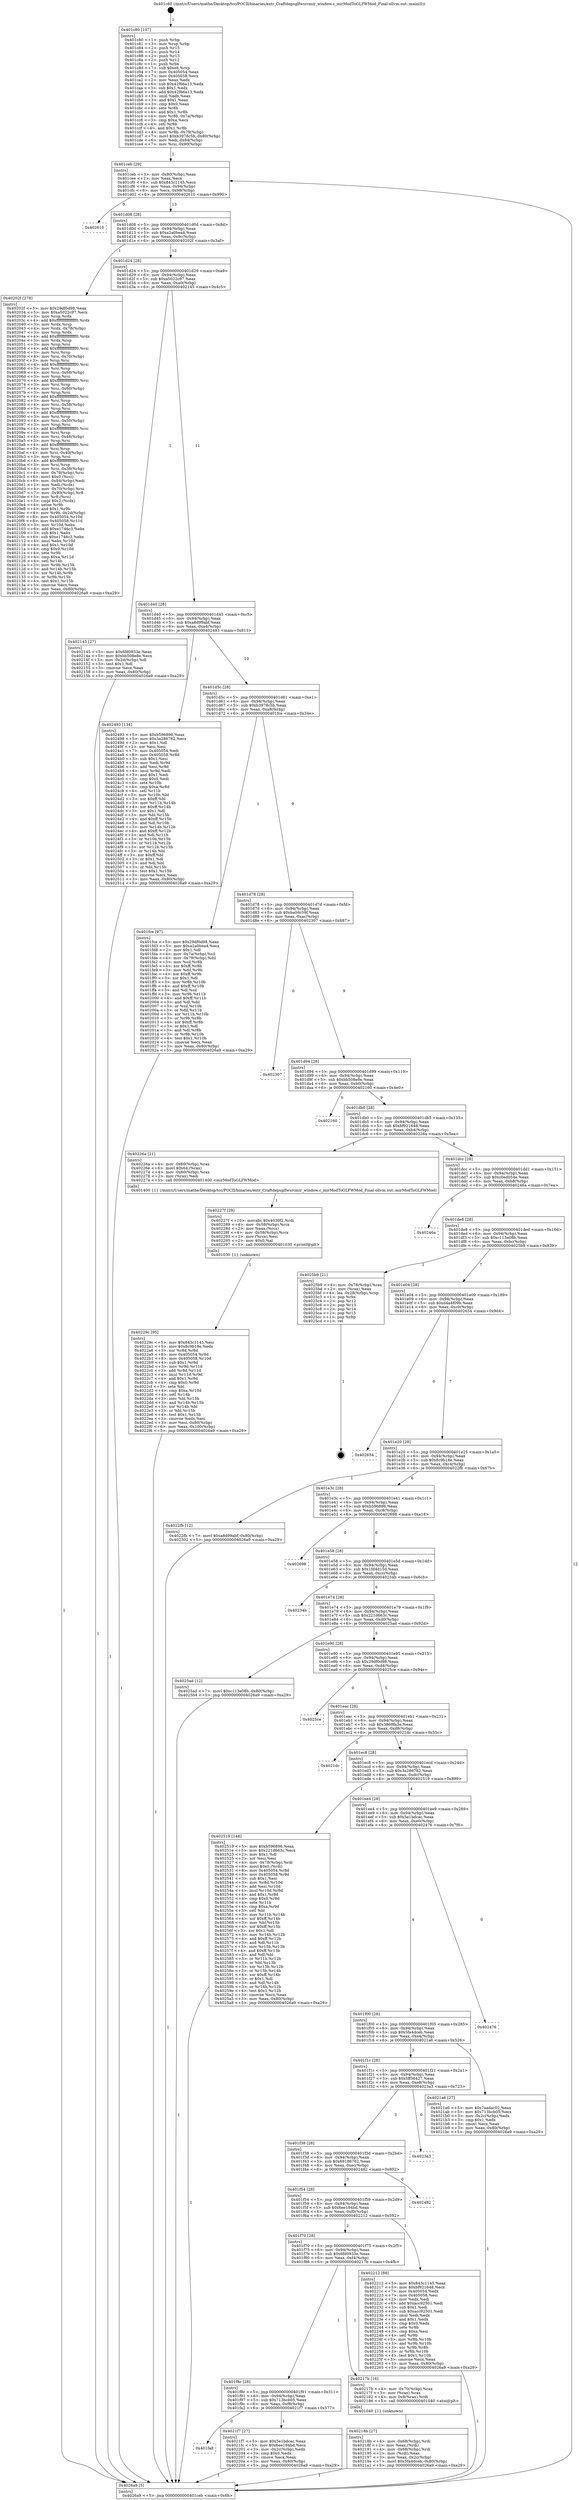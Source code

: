 digraph "0x401c80" {
  label = "0x401c80 (/mnt/c/Users/mathe/Desktop/tcc/POCII/binaries/extr_Craftdepsglfwsrcmir_window.c_mirModToGLFWMod_Final-ollvm.out::main(0))"
  labelloc = "t"
  node[shape=record]

  Entry [label="",width=0.3,height=0.3,shape=circle,fillcolor=black,style=filled]
  "0x401ceb" [label="{
     0x401ceb [29]\l
     | [instrs]\l
     &nbsp;&nbsp;0x401ceb \<+3\>: mov -0x80(%rbp),%eax\l
     &nbsp;&nbsp;0x401cee \<+2\>: mov %eax,%ecx\l
     &nbsp;&nbsp;0x401cf0 \<+6\>: sub $0x843c1145,%ecx\l
     &nbsp;&nbsp;0x401cf6 \<+6\>: mov %eax,-0x94(%rbp)\l
     &nbsp;&nbsp;0x401cfc \<+6\>: mov %ecx,-0x98(%rbp)\l
     &nbsp;&nbsp;0x401d02 \<+6\>: je 0000000000402610 \<main+0x990\>\l
  }"]
  "0x402610" [label="{
     0x402610\l
  }", style=dashed]
  "0x401d08" [label="{
     0x401d08 [28]\l
     | [instrs]\l
     &nbsp;&nbsp;0x401d08 \<+5\>: jmp 0000000000401d0d \<main+0x8d\>\l
     &nbsp;&nbsp;0x401d0d \<+6\>: mov -0x94(%rbp),%eax\l
     &nbsp;&nbsp;0x401d13 \<+5\>: sub $0xa2a0bea4,%eax\l
     &nbsp;&nbsp;0x401d18 \<+6\>: mov %eax,-0x9c(%rbp)\l
     &nbsp;&nbsp;0x401d1e \<+6\>: je 000000000040202f \<main+0x3af\>\l
  }"]
  Exit [label="",width=0.3,height=0.3,shape=circle,fillcolor=black,style=filled,peripheries=2]
  "0x40202f" [label="{
     0x40202f [278]\l
     | [instrs]\l
     &nbsp;&nbsp;0x40202f \<+5\>: mov $0x29df0d98,%eax\l
     &nbsp;&nbsp;0x402034 \<+5\>: mov $0xa5022c97,%ecx\l
     &nbsp;&nbsp;0x402039 \<+3\>: mov %rsp,%rdx\l
     &nbsp;&nbsp;0x40203c \<+4\>: add $0xfffffffffffffff0,%rdx\l
     &nbsp;&nbsp;0x402040 \<+3\>: mov %rdx,%rsp\l
     &nbsp;&nbsp;0x402043 \<+4\>: mov %rdx,-0x78(%rbp)\l
     &nbsp;&nbsp;0x402047 \<+3\>: mov %rsp,%rdx\l
     &nbsp;&nbsp;0x40204a \<+4\>: add $0xfffffffffffffff0,%rdx\l
     &nbsp;&nbsp;0x40204e \<+3\>: mov %rdx,%rsp\l
     &nbsp;&nbsp;0x402051 \<+3\>: mov %rsp,%rsi\l
     &nbsp;&nbsp;0x402054 \<+4\>: add $0xfffffffffffffff0,%rsi\l
     &nbsp;&nbsp;0x402058 \<+3\>: mov %rsi,%rsp\l
     &nbsp;&nbsp;0x40205b \<+4\>: mov %rsi,-0x70(%rbp)\l
     &nbsp;&nbsp;0x40205f \<+3\>: mov %rsp,%rsi\l
     &nbsp;&nbsp;0x402062 \<+4\>: add $0xfffffffffffffff0,%rsi\l
     &nbsp;&nbsp;0x402066 \<+3\>: mov %rsi,%rsp\l
     &nbsp;&nbsp;0x402069 \<+4\>: mov %rsi,-0x68(%rbp)\l
     &nbsp;&nbsp;0x40206d \<+3\>: mov %rsp,%rsi\l
     &nbsp;&nbsp;0x402070 \<+4\>: add $0xfffffffffffffff0,%rsi\l
     &nbsp;&nbsp;0x402074 \<+3\>: mov %rsi,%rsp\l
     &nbsp;&nbsp;0x402077 \<+4\>: mov %rsi,-0x60(%rbp)\l
     &nbsp;&nbsp;0x40207b \<+3\>: mov %rsp,%rsi\l
     &nbsp;&nbsp;0x40207e \<+4\>: add $0xfffffffffffffff0,%rsi\l
     &nbsp;&nbsp;0x402082 \<+3\>: mov %rsi,%rsp\l
     &nbsp;&nbsp;0x402085 \<+4\>: mov %rsi,-0x58(%rbp)\l
     &nbsp;&nbsp;0x402089 \<+3\>: mov %rsp,%rsi\l
     &nbsp;&nbsp;0x40208c \<+4\>: add $0xfffffffffffffff0,%rsi\l
     &nbsp;&nbsp;0x402090 \<+3\>: mov %rsi,%rsp\l
     &nbsp;&nbsp;0x402093 \<+4\>: mov %rsi,-0x50(%rbp)\l
     &nbsp;&nbsp;0x402097 \<+3\>: mov %rsp,%rsi\l
     &nbsp;&nbsp;0x40209a \<+4\>: add $0xfffffffffffffff0,%rsi\l
     &nbsp;&nbsp;0x40209e \<+3\>: mov %rsi,%rsp\l
     &nbsp;&nbsp;0x4020a1 \<+4\>: mov %rsi,-0x48(%rbp)\l
     &nbsp;&nbsp;0x4020a5 \<+3\>: mov %rsp,%rsi\l
     &nbsp;&nbsp;0x4020a8 \<+4\>: add $0xfffffffffffffff0,%rsi\l
     &nbsp;&nbsp;0x4020ac \<+3\>: mov %rsi,%rsp\l
     &nbsp;&nbsp;0x4020af \<+4\>: mov %rsi,-0x40(%rbp)\l
     &nbsp;&nbsp;0x4020b3 \<+3\>: mov %rsp,%rsi\l
     &nbsp;&nbsp;0x4020b6 \<+4\>: add $0xfffffffffffffff0,%rsi\l
     &nbsp;&nbsp;0x4020ba \<+3\>: mov %rsi,%rsp\l
     &nbsp;&nbsp;0x4020bd \<+4\>: mov %rsi,-0x38(%rbp)\l
     &nbsp;&nbsp;0x4020c1 \<+4\>: mov -0x78(%rbp),%rsi\l
     &nbsp;&nbsp;0x4020c5 \<+6\>: movl $0x0,(%rsi)\l
     &nbsp;&nbsp;0x4020cb \<+6\>: mov -0x84(%rbp),%edi\l
     &nbsp;&nbsp;0x4020d1 \<+2\>: mov %edi,(%rdx)\l
     &nbsp;&nbsp;0x4020d3 \<+4\>: mov -0x70(%rbp),%rsi\l
     &nbsp;&nbsp;0x4020d7 \<+7\>: mov -0x90(%rbp),%r8\l
     &nbsp;&nbsp;0x4020de \<+3\>: mov %r8,(%rsi)\l
     &nbsp;&nbsp;0x4020e1 \<+3\>: cmpl $0x2,(%rdx)\l
     &nbsp;&nbsp;0x4020e4 \<+4\>: setne %r9b\l
     &nbsp;&nbsp;0x4020e8 \<+4\>: and $0x1,%r9b\l
     &nbsp;&nbsp;0x4020ec \<+4\>: mov %r9b,-0x2d(%rbp)\l
     &nbsp;&nbsp;0x4020f0 \<+8\>: mov 0x405054,%r10d\l
     &nbsp;&nbsp;0x4020f8 \<+8\>: mov 0x405058,%r11d\l
     &nbsp;&nbsp;0x402100 \<+3\>: mov %r10d,%ebx\l
     &nbsp;&nbsp;0x402103 \<+6\>: add $0xe1746c3,%ebx\l
     &nbsp;&nbsp;0x402109 \<+3\>: sub $0x1,%ebx\l
     &nbsp;&nbsp;0x40210c \<+6\>: sub $0xe1746c3,%ebx\l
     &nbsp;&nbsp;0x402112 \<+4\>: imul %ebx,%r10d\l
     &nbsp;&nbsp;0x402116 \<+4\>: and $0x1,%r10d\l
     &nbsp;&nbsp;0x40211a \<+4\>: cmp $0x0,%r10d\l
     &nbsp;&nbsp;0x40211e \<+4\>: sete %r9b\l
     &nbsp;&nbsp;0x402122 \<+4\>: cmp $0xa,%r11d\l
     &nbsp;&nbsp;0x402126 \<+4\>: setl %r14b\l
     &nbsp;&nbsp;0x40212a \<+3\>: mov %r9b,%r15b\l
     &nbsp;&nbsp;0x40212d \<+3\>: and %r14b,%r15b\l
     &nbsp;&nbsp;0x402130 \<+3\>: xor %r14b,%r9b\l
     &nbsp;&nbsp;0x402133 \<+3\>: or %r9b,%r15b\l
     &nbsp;&nbsp;0x402136 \<+4\>: test $0x1,%r15b\l
     &nbsp;&nbsp;0x40213a \<+3\>: cmovne %ecx,%eax\l
     &nbsp;&nbsp;0x40213d \<+3\>: mov %eax,-0x80(%rbp)\l
     &nbsp;&nbsp;0x402140 \<+5\>: jmp 00000000004026a9 \<main+0xa29\>\l
  }"]
  "0x401d24" [label="{
     0x401d24 [28]\l
     | [instrs]\l
     &nbsp;&nbsp;0x401d24 \<+5\>: jmp 0000000000401d29 \<main+0xa9\>\l
     &nbsp;&nbsp;0x401d29 \<+6\>: mov -0x94(%rbp),%eax\l
     &nbsp;&nbsp;0x401d2f \<+5\>: sub $0xa5022c97,%eax\l
     &nbsp;&nbsp;0x401d34 \<+6\>: mov %eax,-0xa0(%rbp)\l
     &nbsp;&nbsp;0x401d3a \<+6\>: je 0000000000402145 \<main+0x4c5\>\l
  }"]
  "0x40229c" [label="{
     0x40229c [95]\l
     | [instrs]\l
     &nbsp;&nbsp;0x40229c \<+5\>: mov $0x843c1145,%esi\l
     &nbsp;&nbsp;0x4022a1 \<+5\>: mov $0x8c9b18e,%edx\l
     &nbsp;&nbsp;0x4022a6 \<+3\>: xor %r8d,%r8d\l
     &nbsp;&nbsp;0x4022a9 \<+8\>: mov 0x405054,%r9d\l
     &nbsp;&nbsp;0x4022b1 \<+8\>: mov 0x405058,%r10d\l
     &nbsp;&nbsp;0x4022b9 \<+4\>: sub $0x1,%r8d\l
     &nbsp;&nbsp;0x4022bd \<+3\>: mov %r9d,%r11d\l
     &nbsp;&nbsp;0x4022c0 \<+3\>: add %r8d,%r11d\l
     &nbsp;&nbsp;0x4022c3 \<+4\>: imul %r11d,%r9d\l
     &nbsp;&nbsp;0x4022c7 \<+4\>: and $0x1,%r9d\l
     &nbsp;&nbsp;0x4022cb \<+4\>: cmp $0x0,%r9d\l
     &nbsp;&nbsp;0x4022cf \<+3\>: sete %bl\l
     &nbsp;&nbsp;0x4022d2 \<+4\>: cmp $0xa,%r10d\l
     &nbsp;&nbsp;0x4022d6 \<+4\>: setl %r14b\l
     &nbsp;&nbsp;0x4022da \<+3\>: mov %bl,%r15b\l
     &nbsp;&nbsp;0x4022dd \<+3\>: and %r14b,%r15b\l
     &nbsp;&nbsp;0x4022e0 \<+3\>: xor %r14b,%bl\l
     &nbsp;&nbsp;0x4022e3 \<+3\>: or %bl,%r15b\l
     &nbsp;&nbsp;0x4022e6 \<+4\>: test $0x1,%r15b\l
     &nbsp;&nbsp;0x4022ea \<+3\>: cmovne %edx,%esi\l
     &nbsp;&nbsp;0x4022ed \<+3\>: mov %esi,-0x80(%rbp)\l
     &nbsp;&nbsp;0x4022f0 \<+6\>: mov %eax,-0x100(%rbp)\l
     &nbsp;&nbsp;0x4022f6 \<+5\>: jmp 00000000004026a9 \<main+0xa29\>\l
  }"]
  "0x402145" [label="{
     0x402145 [27]\l
     | [instrs]\l
     &nbsp;&nbsp;0x402145 \<+5\>: mov $0x6fd0933e,%eax\l
     &nbsp;&nbsp;0x40214a \<+5\>: mov $0xbb508e8e,%ecx\l
     &nbsp;&nbsp;0x40214f \<+3\>: mov -0x2d(%rbp),%dl\l
     &nbsp;&nbsp;0x402152 \<+3\>: test $0x1,%dl\l
     &nbsp;&nbsp;0x402155 \<+3\>: cmovne %ecx,%eax\l
     &nbsp;&nbsp;0x402158 \<+3\>: mov %eax,-0x80(%rbp)\l
     &nbsp;&nbsp;0x40215b \<+5\>: jmp 00000000004026a9 \<main+0xa29\>\l
  }"]
  "0x401d40" [label="{
     0x401d40 [28]\l
     | [instrs]\l
     &nbsp;&nbsp;0x401d40 \<+5\>: jmp 0000000000401d45 \<main+0xc5\>\l
     &nbsp;&nbsp;0x401d45 \<+6\>: mov -0x94(%rbp),%eax\l
     &nbsp;&nbsp;0x401d4b \<+5\>: sub $0xa8d99abf,%eax\l
     &nbsp;&nbsp;0x401d50 \<+6\>: mov %eax,-0xa4(%rbp)\l
     &nbsp;&nbsp;0x401d56 \<+6\>: je 0000000000402493 \<main+0x813\>\l
  }"]
  "0x40227f" [label="{
     0x40227f [29]\l
     | [instrs]\l
     &nbsp;&nbsp;0x40227f \<+10\>: movabs $0x4030f2,%rdi\l
     &nbsp;&nbsp;0x402289 \<+4\>: mov -0x58(%rbp),%rcx\l
     &nbsp;&nbsp;0x40228d \<+2\>: mov %eax,(%rcx)\l
     &nbsp;&nbsp;0x40228f \<+4\>: mov -0x58(%rbp),%rcx\l
     &nbsp;&nbsp;0x402293 \<+2\>: mov (%rcx),%esi\l
     &nbsp;&nbsp;0x402295 \<+2\>: mov $0x0,%al\l
     &nbsp;&nbsp;0x402297 \<+5\>: call 0000000000401030 \<printf@plt\>\l
     | [calls]\l
     &nbsp;&nbsp;0x401030 \{1\} (unknown)\l
  }"]
  "0x402493" [label="{
     0x402493 [134]\l
     | [instrs]\l
     &nbsp;&nbsp;0x402493 \<+5\>: mov $0xb596896,%eax\l
     &nbsp;&nbsp;0x402498 \<+5\>: mov $0x3a286782,%ecx\l
     &nbsp;&nbsp;0x40249d \<+2\>: mov $0x1,%dl\l
     &nbsp;&nbsp;0x40249f \<+2\>: xor %esi,%esi\l
     &nbsp;&nbsp;0x4024a1 \<+7\>: mov 0x405054,%edi\l
     &nbsp;&nbsp;0x4024a8 \<+8\>: mov 0x405058,%r8d\l
     &nbsp;&nbsp;0x4024b0 \<+3\>: sub $0x1,%esi\l
     &nbsp;&nbsp;0x4024b3 \<+3\>: mov %edi,%r9d\l
     &nbsp;&nbsp;0x4024b6 \<+3\>: add %esi,%r9d\l
     &nbsp;&nbsp;0x4024b9 \<+4\>: imul %r9d,%edi\l
     &nbsp;&nbsp;0x4024bd \<+3\>: and $0x1,%edi\l
     &nbsp;&nbsp;0x4024c0 \<+3\>: cmp $0x0,%edi\l
     &nbsp;&nbsp;0x4024c3 \<+4\>: sete %r10b\l
     &nbsp;&nbsp;0x4024c7 \<+4\>: cmp $0xa,%r8d\l
     &nbsp;&nbsp;0x4024cb \<+4\>: setl %r11b\l
     &nbsp;&nbsp;0x4024cf \<+3\>: mov %r10b,%bl\l
     &nbsp;&nbsp;0x4024d2 \<+3\>: xor $0xff,%bl\l
     &nbsp;&nbsp;0x4024d5 \<+3\>: mov %r11b,%r14b\l
     &nbsp;&nbsp;0x4024d8 \<+4\>: xor $0xff,%r14b\l
     &nbsp;&nbsp;0x4024dc \<+3\>: xor $0x1,%dl\l
     &nbsp;&nbsp;0x4024df \<+3\>: mov %bl,%r15b\l
     &nbsp;&nbsp;0x4024e2 \<+4\>: and $0xff,%r15b\l
     &nbsp;&nbsp;0x4024e6 \<+3\>: and %dl,%r10b\l
     &nbsp;&nbsp;0x4024e9 \<+3\>: mov %r14b,%r12b\l
     &nbsp;&nbsp;0x4024ec \<+4\>: and $0xff,%r12b\l
     &nbsp;&nbsp;0x4024f0 \<+3\>: and %dl,%r11b\l
     &nbsp;&nbsp;0x4024f3 \<+3\>: or %r10b,%r15b\l
     &nbsp;&nbsp;0x4024f6 \<+3\>: or %r11b,%r12b\l
     &nbsp;&nbsp;0x4024f9 \<+3\>: xor %r12b,%r15b\l
     &nbsp;&nbsp;0x4024fc \<+3\>: or %r14b,%bl\l
     &nbsp;&nbsp;0x4024ff \<+3\>: xor $0xff,%bl\l
     &nbsp;&nbsp;0x402502 \<+3\>: or $0x1,%dl\l
     &nbsp;&nbsp;0x402505 \<+2\>: and %dl,%bl\l
     &nbsp;&nbsp;0x402507 \<+3\>: or %bl,%r15b\l
     &nbsp;&nbsp;0x40250a \<+4\>: test $0x1,%r15b\l
     &nbsp;&nbsp;0x40250e \<+3\>: cmovne %ecx,%eax\l
     &nbsp;&nbsp;0x402511 \<+3\>: mov %eax,-0x80(%rbp)\l
     &nbsp;&nbsp;0x402514 \<+5\>: jmp 00000000004026a9 \<main+0xa29\>\l
  }"]
  "0x401d5c" [label="{
     0x401d5c [28]\l
     | [instrs]\l
     &nbsp;&nbsp;0x401d5c \<+5\>: jmp 0000000000401d61 \<main+0xe1\>\l
     &nbsp;&nbsp;0x401d61 \<+6\>: mov -0x94(%rbp),%eax\l
     &nbsp;&nbsp;0x401d67 \<+5\>: sub $0xb3978c5b,%eax\l
     &nbsp;&nbsp;0x401d6c \<+6\>: mov %eax,-0xa8(%rbp)\l
     &nbsp;&nbsp;0x401d72 \<+6\>: je 0000000000401fce \<main+0x34e\>\l
  }"]
  "0x401fa8" [label="{
     0x401fa8\l
  }", style=dashed]
  "0x401fce" [label="{
     0x401fce [97]\l
     | [instrs]\l
     &nbsp;&nbsp;0x401fce \<+5\>: mov $0x29df0d98,%eax\l
     &nbsp;&nbsp;0x401fd3 \<+5\>: mov $0xa2a0bea4,%ecx\l
     &nbsp;&nbsp;0x401fd8 \<+2\>: mov $0x1,%dl\l
     &nbsp;&nbsp;0x401fda \<+4\>: mov -0x7a(%rbp),%sil\l
     &nbsp;&nbsp;0x401fde \<+4\>: mov -0x79(%rbp),%dil\l
     &nbsp;&nbsp;0x401fe2 \<+3\>: mov %sil,%r8b\l
     &nbsp;&nbsp;0x401fe5 \<+4\>: xor $0xff,%r8b\l
     &nbsp;&nbsp;0x401fe9 \<+3\>: mov %dil,%r9b\l
     &nbsp;&nbsp;0x401fec \<+4\>: xor $0xff,%r9b\l
     &nbsp;&nbsp;0x401ff0 \<+3\>: xor $0x1,%dl\l
     &nbsp;&nbsp;0x401ff3 \<+3\>: mov %r8b,%r10b\l
     &nbsp;&nbsp;0x401ff6 \<+4\>: and $0xff,%r10b\l
     &nbsp;&nbsp;0x401ffa \<+3\>: and %dl,%sil\l
     &nbsp;&nbsp;0x401ffd \<+3\>: mov %r9b,%r11b\l
     &nbsp;&nbsp;0x402000 \<+4\>: and $0xff,%r11b\l
     &nbsp;&nbsp;0x402004 \<+3\>: and %dl,%dil\l
     &nbsp;&nbsp;0x402007 \<+3\>: or %sil,%r10b\l
     &nbsp;&nbsp;0x40200a \<+3\>: or %dil,%r11b\l
     &nbsp;&nbsp;0x40200d \<+3\>: xor %r11b,%r10b\l
     &nbsp;&nbsp;0x402010 \<+3\>: or %r9b,%r8b\l
     &nbsp;&nbsp;0x402013 \<+4\>: xor $0xff,%r8b\l
     &nbsp;&nbsp;0x402017 \<+3\>: or $0x1,%dl\l
     &nbsp;&nbsp;0x40201a \<+3\>: and %dl,%r8b\l
     &nbsp;&nbsp;0x40201d \<+3\>: or %r8b,%r10b\l
     &nbsp;&nbsp;0x402020 \<+4\>: test $0x1,%r10b\l
     &nbsp;&nbsp;0x402024 \<+3\>: cmovne %ecx,%eax\l
     &nbsp;&nbsp;0x402027 \<+3\>: mov %eax,-0x80(%rbp)\l
     &nbsp;&nbsp;0x40202a \<+5\>: jmp 00000000004026a9 \<main+0xa29\>\l
  }"]
  "0x401d78" [label="{
     0x401d78 [28]\l
     | [instrs]\l
     &nbsp;&nbsp;0x401d78 \<+5\>: jmp 0000000000401d7d \<main+0xfd\>\l
     &nbsp;&nbsp;0x401d7d \<+6\>: mov -0x94(%rbp),%eax\l
     &nbsp;&nbsp;0x401d83 \<+5\>: sub $0xba0dc59f,%eax\l
     &nbsp;&nbsp;0x401d88 \<+6\>: mov %eax,-0xac(%rbp)\l
     &nbsp;&nbsp;0x401d8e \<+6\>: je 0000000000402307 \<main+0x687\>\l
  }"]
  "0x4026a9" [label="{
     0x4026a9 [5]\l
     | [instrs]\l
     &nbsp;&nbsp;0x4026a9 \<+5\>: jmp 0000000000401ceb \<main+0x6b\>\l
  }"]
  "0x401c80" [label="{
     0x401c80 [107]\l
     | [instrs]\l
     &nbsp;&nbsp;0x401c80 \<+1\>: push %rbp\l
     &nbsp;&nbsp;0x401c81 \<+3\>: mov %rsp,%rbp\l
     &nbsp;&nbsp;0x401c84 \<+2\>: push %r15\l
     &nbsp;&nbsp;0x401c86 \<+2\>: push %r14\l
     &nbsp;&nbsp;0x401c88 \<+2\>: push %r13\l
     &nbsp;&nbsp;0x401c8a \<+2\>: push %r12\l
     &nbsp;&nbsp;0x401c8c \<+1\>: push %rbx\l
     &nbsp;&nbsp;0x401c8d \<+7\>: sub $0xe8,%rsp\l
     &nbsp;&nbsp;0x401c94 \<+7\>: mov 0x405054,%eax\l
     &nbsp;&nbsp;0x401c9b \<+7\>: mov 0x405058,%ecx\l
     &nbsp;&nbsp;0x401ca2 \<+2\>: mov %eax,%edx\l
     &nbsp;&nbsp;0x401ca4 \<+6\>: sub $0x42f66a13,%edx\l
     &nbsp;&nbsp;0x401caa \<+3\>: sub $0x1,%edx\l
     &nbsp;&nbsp;0x401cad \<+6\>: add $0x42f66a13,%edx\l
     &nbsp;&nbsp;0x401cb3 \<+3\>: imul %edx,%eax\l
     &nbsp;&nbsp;0x401cb6 \<+3\>: and $0x1,%eax\l
     &nbsp;&nbsp;0x401cb9 \<+3\>: cmp $0x0,%eax\l
     &nbsp;&nbsp;0x401cbc \<+4\>: sete %r8b\l
     &nbsp;&nbsp;0x401cc0 \<+4\>: and $0x1,%r8b\l
     &nbsp;&nbsp;0x401cc4 \<+4\>: mov %r8b,-0x7a(%rbp)\l
     &nbsp;&nbsp;0x401cc8 \<+3\>: cmp $0xa,%ecx\l
     &nbsp;&nbsp;0x401ccb \<+4\>: setl %r8b\l
     &nbsp;&nbsp;0x401ccf \<+4\>: and $0x1,%r8b\l
     &nbsp;&nbsp;0x401cd3 \<+4\>: mov %r8b,-0x79(%rbp)\l
     &nbsp;&nbsp;0x401cd7 \<+7\>: movl $0xb3978c5b,-0x80(%rbp)\l
     &nbsp;&nbsp;0x401cde \<+6\>: mov %edi,-0x84(%rbp)\l
     &nbsp;&nbsp;0x401ce4 \<+7\>: mov %rsi,-0x90(%rbp)\l
  }"]
  "0x4021f7" [label="{
     0x4021f7 [27]\l
     | [instrs]\l
     &nbsp;&nbsp;0x4021f7 \<+5\>: mov $0x5e1bdcac,%eax\l
     &nbsp;&nbsp;0x4021fc \<+5\>: mov $0x6ee194bd,%ecx\l
     &nbsp;&nbsp;0x402201 \<+3\>: mov -0x2c(%rbp),%edx\l
     &nbsp;&nbsp;0x402204 \<+3\>: cmp $0x0,%edx\l
     &nbsp;&nbsp;0x402207 \<+3\>: cmove %ecx,%eax\l
     &nbsp;&nbsp;0x40220a \<+3\>: mov %eax,-0x80(%rbp)\l
     &nbsp;&nbsp;0x40220d \<+5\>: jmp 00000000004026a9 \<main+0xa29\>\l
  }"]
  "0x40218b" [label="{
     0x40218b [27]\l
     | [instrs]\l
     &nbsp;&nbsp;0x40218b \<+4\>: mov -0x68(%rbp),%rdi\l
     &nbsp;&nbsp;0x40218f \<+2\>: mov %eax,(%rdi)\l
     &nbsp;&nbsp;0x402191 \<+4\>: mov -0x68(%rbp),%rdi\l
     &nbsp;&nbsp;0x402195 \<+2\>: mov (%rdi),%eax\l
     &nbsp;&nbsp;0x402197 \<+3\>: mov %eax,-0x2c(%rbp)\l
     &nbsp;&nbsp;0x40219a \<+7\>: movl $0x5fa4dceb,-0x80(%rbp)\l
     &nbsp;&nbsp;0x4021a1 \<+5\>: jmp 00000000004026a9 \<main+0xa29\>\l
  }"]
  "0x402307" [label="{
     0x402307\l
  }", style=dashed]
  "0x401d94" [label="{
     0x401d94 [28]\l
     | [instrs]\l
     &nbsp;&nbsp;0x401d94 \<+5\>: jmp 0000000000401d99 \<main+0x119\>\l
     &nbsp;&nbsp;0x401d99 \<+6\>: mov -0x94(%rbp),%eax\l
     &nbsp;&nbsp;0x401d9f \<+5\>: sub $0xbb508e8e,%eax\l
     &nbsp;&nbsp;0x401da4 \<+6\>: mov %eax,-0xb0(%rbp)\l
     &nbsp;&nbsp;0x401daa \<+6\>: je 0000000000402160 \<main+0x4e0\>\l
  }"]
  "0x401f8c" [label="{
     0x401f8c [28]\l
     | [instrs]\l
     &nbsp;&nbsp;0x401f8c \<+5\>: jmp 0000000000401f91 \<main+0x311\>\l
     &nbsp;&nbsp;0x401f91 \<+6\>: mov -0x94(%rbp),%eax\l
     &nbsp;&nbsp;0x401f97 \<+5\>: sub $0x713bcb05,%eax\l
     &nbsp;&nbsp;0x401f9c \<+6\>: mov %eax,-0xf8(%rbp)\l
     &nbsp;&nbsp;0x401fa2 \<+6\>: je 00000000004021f7 \<main+0x577\>\l
  }"]
  "0x402160" [label="{
     0x402160\l
  }", style=dashed]
  "0x401db0" [label="{
     0x401db0 [28]\l
     | [instrs]\l
     &nbsp;&nbsp;0x401db0 \<+5\>: jmp 0000000000401db5 \<main+0x135\>\l
     &nbsp;&nbsp;0x401db5 \<+6\>: mov -0x94(%rbp),%eax\l
     &nbsp;&nbsp;0x401dbb \<+5\>: sub $0xbf921648,%eax\l
     &nbsp;&nbsp;0x401dc0 \<+6\>: mov %eax,-0xb4(%rbp)\l
     &nbsp;&nbsp;0x401dc6 \<+6\>: je 000000000040226a \<main+0x5ea\>\l
  }"]
  "0x40217b" [label="{
     0x40217b [16]\l
     | [instrs]\l
     &nbsp;&nbsp;0x40217b \<+4\>: mov -0x70(%rbp),%rax\l
     &nbsp;&nbsp;0x40217f \<+3\>: mov (%rax),%rax\l
     &nbsp;&nbsp;0x402182 \<+4\>: mov 0x8(%rax),%rdi\l
     &nbsp;&nbsp;0x402186 \<+5\>: call 0000000000401040 \<atoi@plt\>\l
     | [calls]\l
     &nbsp;&nbsp;0x401040 \{1\} (unknown)\l
  }"]
  "0x40226a" [label="{
     0x40226a [21]\l
     | [instrs]\l
     &nbsp;&nbsp;0x40226a \<+4\>: mov -0x60(%rbp),%rax\l
     &nbsp;&nbsp;0x40226e \<+6\>: movl $0x64,(%rax)\l
     &nbsp;&nbsp;0x402274 \<+4\>: mov -0x60(%rbp),%rax\l
     &nbsp;&nbsp;0x402278 \<+2\>: mov (%rax),%edi\l
     &nbsp;&nbsp;0x40227a \<+5\>: call 0000000000401400 \<mirModToGLFWMod\>\l
     | [calls]\l
     &nbsp;&nbsp;0x401400 \{1\} (/mnt/c/Users/mathe/Desktop/tcc/POCII/binaries/extr_Craftdepsglfwsrcmir_window.c_mirModToGLFWMod_Final-ollvm.out::mirModToGLFWMod)\l
  }"]
  "0x401dcc" [label="{
     0x401dcc [28]\l
     | [instrs]\l
     &nbsp;&nbsp;0x401dcc \<+5\>: jmp 0000000000401dd1 \<main+0x151\>\l
     &nbsp;&nbsp;0x401dd1 \<+6\>: mov -0x94(%rbp),%eax\l
     &nbsp;&nbsp;0x401dd7 \<+5\>: sub $0xc0ed054e,%eax\l
     &nbsp;&nbsp;0x401ddc \<+6\>: mov %eax,-0xb8(%rbp)\l
     &nbsp;&nbsp;0x401de2 \<+6\>: je 000000000040246a \<main+0x7ea\>\l
  }"]
  "0x401f70" [label="{
     0x401f70 [28]\l
     | [instrs]\l
     &nbsp;&nbsp;0x401f70 \<+5\>: jmp 0000000000401f75 \<main+0x2f5\>\l
     &nbsp;&nbsp;0x401f75 \<+6\>: mov -0x94(%rbp),%eax\l
     &nbsp;&nbsp;0x401f7b \<+5\>: sub $0x6fd0933e,%eax\l
     &nbsp;&nbsp;0x401f80 \<+6\>: mov %eax,-0xf4(%rbp)\l
     &nbsp;&nbsp;0x401f86 \<+6\>: je 000000000040217b \<main+0x4fb\>\l
  }"]
  "0x40246a" [label="{
     0x40246a\l
  }", style=dashed]
  "0x401de8" [label="{
     0x401de8 [28]\l
     | [instrs]\l
     &nbsp;&nbsp;0x401de8 \<+5\>: jmp 0000000000401ded \<main+0x16d\>\l
     &nbsp;&nbsp;0x401ded \<+6\>: mov -0x94(%rbp),%eax\l
     &nbsp;&nbsp;0x401df3 \<+5\>: sub $0xc113a08b,%eax\l
     &nbsp;&nbsp;0x401df8 \<+6\>: mov %eax,-0xbc(%rbp)\l
     &nbsp;&nbsp;0x401dfe \<+6\>: je 00000000004025b9 \<main+0x939\>\l
  }"]
  "0x402212" [label="{
     0x402212 [88]\l
     | [instrs]\l
     &nbsp;&nbsp;0x402212 \<+5\>: mov $0x843c1145,%eax\l
     &nbsp;&nbsp;0x402217 \<+5\>: mov $0xbf921648,%ecx\l
     &nbsp;&nbsp;0x40221c \<+7\>: mov 0x405054,%edx\l
     &nbsp;&nbsp;0x402223 \<+7\>: mov 0x405058,%esi\l
     &nbsp;&nbsp;0x40222a \<+2\>: mov %edx,%edi\l
     &nbsp;&nbsp;0x40222c \<+6\>: add $0xacc92501,%edi\l
     &nbsp;&nbsp;0x402232 \<+3\>: sub $0x1,%edi\l
     &nbsp;&nbsp;0x402235 \<+6\>: sub $0xacc92501,%edi\l
     &nbsp;&nbsp;0x40223b \<+3\>: imul %edi,%edx\l
     &nbsp;&nbsp;0x40223e \<+3\>: and $0x1,%edx\l
     &nbsp;&nbsp;0x402241 \<+3\>: cmp $0x0,%edx\l
     &nbsp;&nbsp;0x402244 \<+4\>: sete %r8b\l
     &nbsp;&nbsp;0x402248 \<+3\>: cmp $0xa,%esi\l
     &nbsp;&nbsp;0x40224b \<+4\>: setl %r9b\l
     &nbsp;&nbsp;0x40224f \<+3\>: mov %r8b,%r10b\l
     &nbsp;&nbsp;0x402252 \<+3\>: and %r9b,%r10b\l
     &nbsp;&nbsp;0x402255 \<+3\>: xor %r9b,%r8b\l
     &nbsp;&nbsp;0x402258 \<+3\>: or %r8b,%r10b\l
     &nbsp;&nbsp;0x40225b \<+4\>: test $0x1,%r10b\l
     &nbsp;&nbsp;0x40225f \<+3\>: cmovne %ecx,%eax\l
     &nbsp;&nbsp;0x402262 \<+3\>: mov %eax,-0x80(%rbp)\l
     &nbsp;&nbsp;0x402265 \<+5\>: jmp 00000000004026a9 \<main+0xa29\>\l
  }"]
  "0x4025b9" [label="{
     0x4025b9 [21]\l
     | [instrs]\l
     &nbsp;&nbsp;0x4025b9 \<+4\>: mov -0x78(%rbp),%rax\l
     &nbsp;&nbsp;0x4025bd \<+2\>: mov (%rax),%eax\l
     &nbsp;&nbsp;0x4025bf \<+4\>: lea -0x28(%rbp),%rsp\l
     &nbsp;&nbsp;0x4025c3 \<+1\>: pop %rbx\l
     &nbsp;&nbsp;0x4025c4 \<+2\>: pop %r12\l
     &nbsp;&nbsp;0x4025c6 \<+2\>: pop %r13\l
     &nbsp;&nbsp;0x4025c8 \<+2\>: pop %r14\l
     &nbsp;&nbsp;0x4025ca \<+2\>: pop %r15\l
     &nbsp;&nbsp;0x4025cc \<+1\>: pop %rbp\l
     &nbsp;&nbsp;0x4025cd \<+1\>: ret\l
  }"]
  "0x401e04" [label="{
     0x401e04 [28]\l
     | [instrs]\l
     &nbsp;&nbsp;0x401e04 \<+5\>: jmp 0000000000401e09 \<main+0x189\>\l
     &nbsp;&nbsp;0x401e09 \<+6\>: mov -0x94(%rbp),%eax\l
     &nbsp;&nbsp;0x401e0f \<+5\>: sub $0xd4a4f09b,%eax\l
     &nbsp;&nbsp;0x401e14 \<+6\>: mov %eax,-0xc0(%rbp)\l
     &nbsp;&nbsp;0x401e1a \<+6\>: je 0000000000402654 \<main+0x9d4\>\l
  }"]
  "0x401f54" [label="{
     0x401f54 [28]\l
     | [instrs]\l
     &nbsp;&nbsp;0x401f54 \<+5\>: jmp 0000000000401f59 \<main+0x2d9\>\l
     &nbsp;&nbsp;0x401f59 \<+6\>: mov -0x94(%rbp),%eax\l
     &nbsp;&nbsp;0x401f5f \<+5\>: sub $0x6ee194bd,%eax\l
     &nbsp;&nbsp;0x401f64 \<+6\>: mov %eax,-0xf0(%rbp)\l
     &nbsp;&nbsp;0x401f6a \<+6\>: je 0000000000402212 \<main+0x592\>\l
  }"]
  "0x402654" [label="{
     0x402654\l
  }", style=dashed]
  "0x401e20" [label="{
     0x401e20 [28]\l
     | [instrs]\l
     &nbsp;&nbsp;0x401e20 \<+5\>: jmp 0000000000401e25 \<main+0x1a5\>\l
     &nbsp;&nbsp;0x401e25 \<+6\>: mov -0x94(%rbp),%eax\l
     &nbsp;&nbsp;0x401e2b \<+5\>: sub $0x8c9b18e,%eax\l
     &nbsp;&nbsp;0x401e30 \<+6\>: mov %eax,-0xc4(%rbp)\l
     &nbsp;&nbsp;0x401e36 \<+6\>: je 00000000004022fb \<main+0x67b\>\l
  }"]
  "0x402482" [label="{
     0x402482\l
  }", style=dashed]
  "0x4022fb" [label="{
     0x4022fb [12]\l
     | [instrs]\l
     &nbsp;&nbsp;0x4022fb \<+7\>: movl $0xa8d99abf,-0x80(%rbp)\l
     &nbsp;&nbsp;0x402302 \<+5\>: jmp 00000000004026a9 \<main+0xa29\>\l
  }"]
  "0x401e3c" [label="{
     0x401e3c [28]\l
     | [instrs]\l
     &nbsp;&nbsp;0x401e3c \<+5\>: jmp 0000000000401e41 \<main+0x1c1\>\l
     &nbsp;&nbsp;0x401e41 \<+6\>: mov -0x94(%rbp),%eax\l
     &nbsp;&nbsp;0x401e47 \<+5\>: sub $0xb596896,%eax\l
     &nbsp;&nbsp;0x401e4c \<+6\>: mov %eax,-0xc8(%rbp)\l
     &nbsp;&nbsp;0x401e52 \<+6\>: je 0000000000402698 \<main+0xa18\>\l
  }"]
  "0x401f38" [label="{
     0x401f38 [28]\l
     | [instrs]\l
     &nbsp;&nbsp;0x401f38 \<+5\>: jmp 0000000000401f3d \<main+0x2bd\>\l
     &nbsp;&nbsp;0x401f3d \<+6\>: mov -0x94(%rbp),%eax\l
     &nbsp;&nbsp;0x401f43 \<+5\>: sub $0x69186762,%eax\l
     &nbsp;&nbsp;0x401f48 \<+6\>: mov %eax,-0xec(%rbp)\l
     &nbsp;&nbsp;0x401f4e \<+6\>: je 0000000000402482 \<main+0x802\>\l
  }"]
  "0x402698" [label="{
     0x402698\l
  }", style=dashed]
  "0x401e58" [label="{
     0x401e58 [28]\l
     | [instrs]\l
     &nbsp;&nbsp;0x401e58 \<+5\>: jmp 0000000000401e5d \<main+0x1dd\>\l
     &nbsp;&nbsp;0x401e5d \<+6\>: mov -0x94(%rbp),%eax\l
     &nbsp;&nbsp;0x401e63 \<+5\>: sub $0x1fd4d15d,%eax\l
     &nbsp;&nbsp;0x401e68 \<+6\>: mov %eax,-0xcc(%rbp)\l
     &nbsp;&nbsp;0x401e6e \<+6\>: je 000000000040234b \<main+0x6cb\>\l
  }"]
  "0x4023a3" [label="{
     0x4023a3\l
  }", style=dashed]
  "0x40234b" [label="{
     0x40234b\l
  }", style=dashed]
  "0x401e74" [label="{
     0x401e74 [28]\l
     | [instrs]\l
     &nbsp;&nbsp;0x401e74 \<+5\>: jmp 0000000000401e79 \<main+0x1f9\>\l
     &nbsp;&nbsp;0x401e79 \<+6\>: mov -0x94(%rbp),%eax\l
     &nbsp;&nbsp;0x401e7f \<+5\>: sub $0x221d663c,%eax\l
     &nbsp;&nbsp;0x401e84 \<+6\>: mov %eax,-0xd0(%rbp)\l
     &nbsp;&nbsp;0x401e8a \<+6\>: je 00000000004025ad \<main+0x92d\>\l
  }"]
  "0x401f1c" [label="{
     0x401f1c [28]\l
     | [instrs]\l
     &nbsp;&nbsp;0x401f1c \<+5\>: jmp 0000000000401f21 \<main+0x2a1\>\l
     &nbsp;&nbsp;0x401f21 \<+6\>: mov -0x94(%rbp),%eax\l
     &nbsp;&nbsp;0x401f27 \<+5\>: sub $0x5ff36427,%eax\l
     &nbsp;&nbsp;0x401f2c \<+6\>: mov %eax,-0xe8(%rbp)\l
     &nbsp;&nbsp;0x401f32 \<+6\>: je 00000000004023a3 \<main+0x723\>\l
  }"]
  "0x4025ad" [label="{
     0x4025ad [12]\l
     | [instrs]\l
     &nbsp;&nbsp;0x4025ad \<+7\>: movl $0xc113a08b,-0x80(%rbp)\l
     &nbsp;&nbsp;0x4025b4 \<+5\>: jmp 00000000004026a9 \<main+0xa29\>\l
  }"]
  "0x401e90" [label="{
     0x401e90 [28]\l
     | [instrs]\l
     &nbsp;&nbsp;0x401e90 \<+5\>: jmp 0000000000401e95 \<main+0x215\>\l
     &nbsp;&nbsp;0x401e95 \<+6\>: mov -0x94(%rbp),%eax\l
     &nbsp;&nbsp;0x401e9b \<+5\>: sub $0x29df0d98,%eax\l
     &nbsp;&nbsp;0x401ea0 \<+6\>: mov %eax,-0xd4(%rbp)\l
     &nbsp;&nbsp;0x401ea6 \<+6\>: je 00000000004025ce \<main+0x94e\>\l
  }"]
  "0x4021a6" [label="{
     0x4021a6 [27]\l
     | [instrs]\l
     &nbsp;&nbsp;0x4021a6 \<+5\>: mov $0x7aadac02,%eax\l
     &nbsp;&nbsp;0x4021ab \<+5\>: mov $0x713bcb05,%ecx\l
     &nbsp;&nbsp;0x4021b0 \<+3\>: mov -0x2c(%rbp),%edx\l
     &nbsp;&nbsp;0x4021b3 \<+3\>: cmp $0x1,%edx\l
     &nbsp;&nbsp;0x4021b6 \<+3\>: cmovl %ecx,%eax\l
     &nbsp;&nbsp;0x4021b9 \<+3\>: mov %eax,-0x80(%rbp)\l
     &nbsp;&nbsp;0x4021bc \<+5\>: jmp 00000000004026a9 \<main+0xa29\>\l
  }"]
  "0x4025ce" [label="{
     0x4025ce\l
  }", style=dashed]
  "0x401eac" [label="{
     0x401eac [28]\l
     | [instrs]\l
     &nbsp;&nbsp;0x401eac \<+5\>: jmp 0000000000401eb1 \<main+0x231\>\l
     &nbsp;&nbsp;0x401eb1 \<+6\>: mov -0x94(%rbp),%eax\l
     &nbsp;&nbsp;0x401eb7 \<+5\>: sub $0x3869fa3e,%eax\l
     &nbsp;&nbsp;0x401ebc \<+6\>: mov %eax,-0xd8(%rbp)\l
     &nbsp;&nbsp;0x401ec2 \<+6\>: je 00000000004021dc \<main+0x55c\>\l
  }"]
  "0x401f00" [label="{
     0x401f00 [28]\l
     | [instrs]\l
     &nbsp;&nbsp;0x401f00 \<+5\>: jmp 0000000000401f05 \<main+0x285\>\l
     &nbsp;&nbsp;0x401f05 \<+6\>: mov -0x94(%rbp),%eax\l
     &nbsp;&nbsp;0x401f0b \<+5\>: sub $0x5fa4dceb,%eax\l
     &nbsp;&nbsp;0x401f10 \<+6\>: mov %eax,-0xe4(%rbp)\l
     &nbsp;&nbsp;0x401f16 \<+6\>: je 00000000004021a6 \<main+0x526\>\l
  }"]
  "0x4021dc" [label="{
     0x4021dc\l
  }", style=dashed]
  "0x401ec8" [label="{
     0x401ec8 [28]\l
     | [instrs]\l
     &nbsp;&nbsp;0x401ec8 \<+5\>: jmp 0000000000401ecd \<main+0x24d\>\l
     &nbsp;&nbsp;0x401ecd \<+6\>: mov -0x94(%rbp),%eax\l
     &nbsp;&nbsp;0x401ed3 \<+5\>: sub $0x3a286782,%eax\l
     &nbsp;&nbsp;0x401ed8 \<+6\>: mov %eax,-0xdc(%rbp)\l
     &nbsp;&nbsp;0x401ede \<+6\>: je 0000000000402519 \<main+0x899\>\l
  }"]
  "0x402476" [label="{
     0x402476\l
  }", style=dashed]
  "0x402519" [label="{
     0x402519 [148]\l
     | [instrs]\l
     &nbsp;&nbsp;0x402519 \<+5\>: mov $0xb596896,%eax\l
     &nbsp;&nbsp;0x40251e \<+5\>: mov $0x221d663c,%ecx\l
     &nbsp;&nbsp;0x402523 \<+2\>: mov $0x1,%dl\l
     &nbsp;&nbsp;0x402525 \<+2\>: xor %esi,%esi\l
     &nbsp;&nbsp;0x402527 \<+4\>: mov -0x78(%rbp),%rdi\l
     &nbsp;&nbsp;0x40252b \<+6\>: movl $0x0,(%rdi)\l
     &nbsp;&nbsp;0x402531 \<+8\>: mov 0x405054,%r8d\l
     &nbsp;&nbsp;0x402539 \<+8\>: mov 0x405058,%r9d\l
     &nbsp;&nbsp;0x402541 \<+3\>: sub $0x1,%esi\l
     &nbsp;&nbsp;0x402544 \<+3\>: mov %r8d,%r10d\l
     &nbsp;&nbsp;0x402547 \<+3\>: add %esi,%r10d\l
     &nbsp;&nbsp;0x40254a \<+4\>: imul %r10d,%r8d\l
     &nbsp;&nbsp;0x40254e \<+4\>: and $0x1,%r8d\l
     &nbsp;&nbsp;0x402552 \<+4\>: cmp $0x0,%r8d\l
     &nbsp;&nbsp;0x402556 \<+4\>: sete %r11b\l
     &nbsp;&nbsp;0x40255a \<+4\>: cmp $0xa,%r9d\l
     &nbsp;&nbsp;0x40255e \<+3\>: setl %bl\l
     &nbsp;&nbsp;0x402561 \<+3\>: mov %r11b,%r14b\l
     &nbsp;&nbsp;0x402564 \<+4\>: xor $0xff,%r14b\l
     &nbsp;&nbsp;0x402568 \<+3\>: mov %bl,%r15b\l
     &nbsp;&nbsp;0x40256b \<+4\>: xor $0xff,%r15b\l
     &nbsp;&nbsp;0x40256f \<+3\>: xor $0x1,%dl\l
     &nbsp;&nbsp;0x402572 \<+3\>: mov %r14b,%r12b\l
     &nbsp;&nbsp;0x402575 \<+4\>: and $0xff,%r12b\l
     &nbsp;&nbsp;0x402579 \<+3\>: and %dl,%r11b\l
     &nbsp;&nbsp;0x40257c \<+3\>: mov %r15b,%r13b\l
     &nbsp;&nbsp;0x40257f \<+4\>: and $0xff,%r13b\l
     &nbsp;&nbsp;0x402583 \<+2\>: and %dl,%bl\l
     &nbsp;&nbsp;0x402585 \<+3\>: or %r11b,%r12b\l
     &nbsp;&nbsp;0x402588 \<+3\>: or %bl,%r13b\l
     &nbsp;&nbsp;0x40258b \<+3\>: xor %r13b,%r12b\l
     &nbsp;&nbsp;0x40258e \<+3\>: or %r15b,%r14b\l
     &nbsp;&nbsp;0x402591 \<+4\>: xor $0xff,%r14b\l
     &nbsp;&nbsp;0x402595 \<+3\>: or $0x1,%dl\l
     &nbsp;&nbsp;0x402598 \<+3\>: and %dl,%r14b\l
     &nbsp;&nbsp;0x40259b \<+3\>: or %r14b,%r12b\l
     &nbsp;&nbsp;0x40259e \<+4\>: test $0x1,%r12b\l
     &nbsp;&nbsp;0x4025a2 \<+3\>: cmovne %ecx,%eax\l
     &nbsp;&nbsp;0x4025a5 \<+3\>: mov %eax,-0x80(%rbp)\l
     &nbsp;&nbsp;0x4025a8 \<+5\>: jmp 00000000004026a9 \<main+0xa29\>\l
  }"]
  "0x401ee4" [label="{
     0x401ee4 [28]\l
     | [instrs]\l
     &nbsp;&nbsp;0x401ee4 \<+5\>: jmp 0000000000401ee9 \<main+0x269\>\l
     &nbsp;&nbsp;0x401ee9 \<+6\>: mov -0x94(%rbp),%eax\l
     &nbsp;&nbsp;0x401eef \<+5\>: sub $0x5e1bdcac,%eax\l
     &nbsp;&nbsp;0x401ef4 \<+6\>: mov %eax,-0xe0(%rbp)\l
     &nbsp;&nbsp;0x401efa \<+6\>: je 0000000000402476 \<main+0x7f6\>\l
  }"]
  Entry -> "0x401c80" [label=" 1"]
  "0x401ceb" -> "0x402610" [label=" 0"]
  "0x401ceb" -> "0x401d08" [label=" 13"]
  "0x4025b9" -> Exit [label=" 1"]
  "0x401d08" -> "0x40202f" [label=" 1"]
  "0x401d08" -> "0x401d24" [label=" 12"]
  "0x4025ad" -> "0x4026a9" [label=" 1"]
  "0x401d24" -> "0x402145" [label=" 1"]
  "0x401d24" -> "0x401d40" [label=" 11"]
  "0x402519" -> "0x4026a9" [label=" 1"]
  "0x401d40" -> "0x402493" [label=" 1"]
  "0x401d40" -> "0x401d5c" [label=" 10"]
  "0x402493" -> "0x4026a9" [label=" 1"]
  "0x401d5c" -> "0x401fce" [label=" 1"]
  "0x401d5c" -> "0x401d78" [label=" 9"]
  "0x401fce" -> "0x4026a9" [label=" 1"]
  "0x401c80" -> "0x401ceb" [label=" 1"]
  "0x4026a9" -> "0x401ceb" [label=" 12"]
  "0x4022fb" -> "0x4026a9" [label=" 1"]
  "0x40202f" -> "0x4026a9" [label=" 1"]
  "0x402145" -> "0x4026a9" [label=" 1"]
  "0x40229c" -> "0x4026a9" [label=" 1"]
  "0x401d78" -> "0x402307" [label=" 0"]
  "0x401d78" -> "0x401d94" [label=" 9"]
  "0x40226a" -> "0x40227f" [label=" 1"]
  "0x401d94" -> "0x402160" [label=" 0"]
  "0x401d94" -> "0x401db0" [label=" 9"]
  "0x402212" -> "0x4026a9" [label=" 1"]
  "0x401db0" -> "0x40226a" [label=" 1"]
  "0x401db0" -> "0x401dcc" [label=" 8"]
  "0x4021f7" -> "0x4026a9" [label=" 1"]
  "0x401dcc" -> "0x40246a" [label=" 0"]
  "0x401dcc" -> "0x401de8" [label=" 8"]
  "0x401f8c" -> "0x4021f7" [label=" 1"]
  "0x401de8" -> "0x4025b9" [label=" 1"]
  "0x401de8" -> "0x401e04" [label=" 7"]
  "0x40227f" -> "0x40229c" [label=" 1"]
  "0x401e04" -> "0x402654" [label=" 0"]
  "0x401e04" -> "0x401e20" [label=" 7"]
  "0x40218b" -> "0x4026a9" [label=" 1"]
  "0x401e20" -> "0x4022fb" [label=" 1"]
  "0x401e20" -> "0x401e3c" [label=" 6"]
  "0x40217b" -> "0x40218b" [label=" 1"]
  "0x401e3c" -> "0x402698" [label=" 0"]
  "0x401e3c" -> "0x401e58" [label=" 6"]
  "0x401f70" -> "0x40217b" [label=" 1"]
  "0x401e58" -> "0x40234b" [label=" 0"]
  "0x401e58" -> "0x401e74" [label=" 6"]
  "0x401f8c" -> "0x401fa8" [label=" 0"]
  "0x401e74" -> "0x4025ad" [label=" 1"]
  "0x401e74" -> "0x401e90" [label=" 5"]
  "0x401f54" -> "0x402212" [label=" 1"]
  "0x401e90" -> "0x4025ce" [label=" 0"]
  "0x401e90" -> "0x401eac" [label=" 5"]
  "0x4021a6" -> "0x4026a9" [label=" 1"]
  "0x401eac" -> "0x4021dc" [label=" 0"]
  "0x401eac" -> "0x401ec8" [label=" 5"]
  "0x401f38" -> "0x402482" [label=" 0"]
  "0x401ec8" -> "0x402519" [label=" 1"]
  "0x401ec8" -> "0x401ee4" [label=" 4"]
  "0x401f70" -> "0x401f8c" [label=" 1"]
  "0x401ee4" -> "0x402476" [label=" 0"]
  "0x401ee4" -> "0x401f00" [label=" 4"]
  "0x401f38" -> "0x401f54" [label=" 3"]
  "0x401f00" -> "0x4021a6" [label=" 1"]
  "0x401f00" -> "0x401f1c" [label=" 3"]
  "0x401f54" -> "0x401f70" [label=" 2"]
  "0x401f1c" -> "0x4023a3" [label=" 0"]
  "0x401f1c" -> "0x401f38" [label=" 3"]
}
